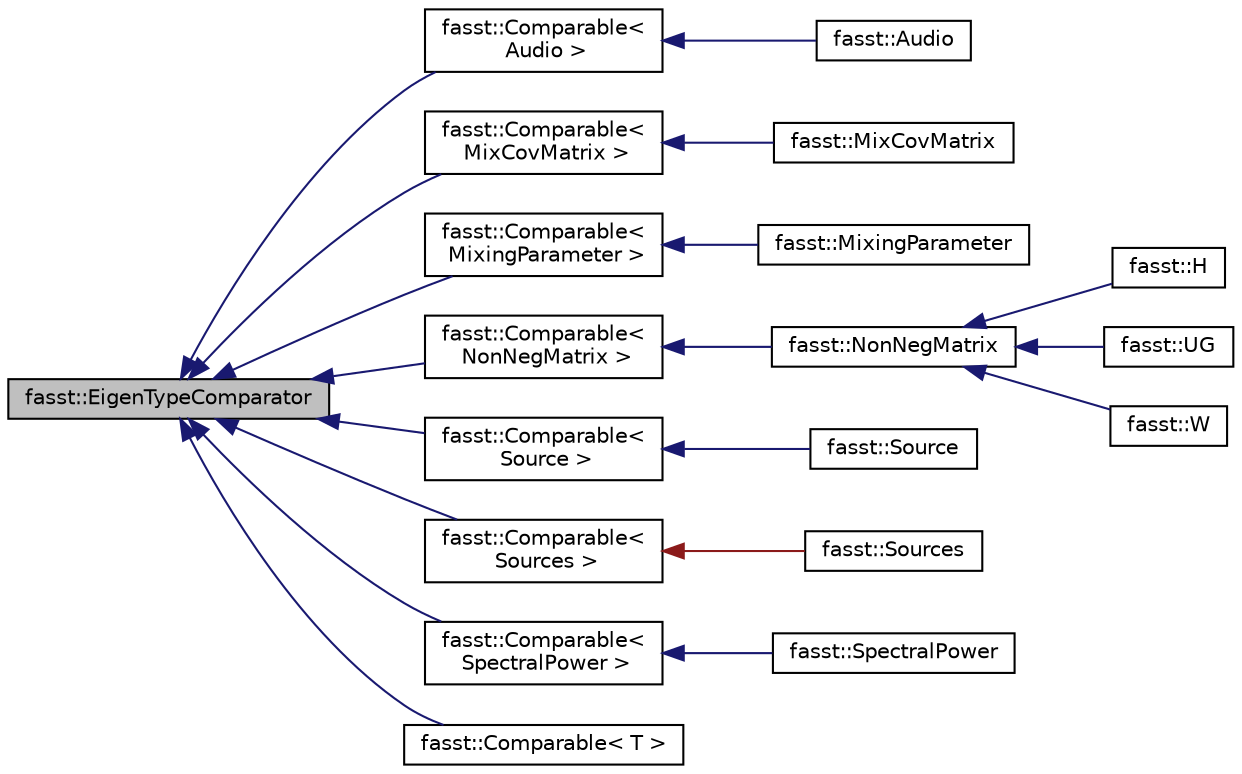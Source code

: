 digraph "fasst::EigenTypeComparator"
{
  edge [fontname="Helvetica",fontsize="10",labelfontname="Helvetica",labelfontsize="10"];
  node [fontname="Helvetica",fontsize="10",shape=record];
  rankdir="LR";
  Node0 [label="fasst::EigenTypeComparator",height=0.2,width=0.4,color="black", fillcolor="grey75", style="filled", fontcolor="black"];
  Node0 -> Node1 [dir="back",color="midnightblue",fontsize="10",style="solid",fontname="Helvetica"];
  Node1 [label="fasst::Comparable\<\l Audio \>",height=0.2,width=0.4,color="black", fillcolor="white", style="filled",URL="$classfasst_1_1Comparable.html"];
  Node1 -> Node2 [dir="back",color="midnightblue",fontsize="10",style="solid",fontname="Helvetica"];
  Node2 [label="fasst::Audio",height=0.2,width=0.4,color="black", fillcolor="white", style="filled",URL="$classfasst_1_1Audio.html"];
  Node0 -> Node3 [dir="back",color="midnightblue",fontsize="10",style="solid",fontname="Helvetica"];
  Node3 [label="fasst::Comparable\<\l MixCovMatrix \>",height=0.2,width=0.4,color="black", fillcolor="white", style="filled",URL="$classfasst_1_1Comparable.html"];
  Node3 -> Node4 [dir="back",color="midnightblue",fontsize="10",style="solid",fontname="Helvetica"];
  Node4 [label="fasst::MixCovMatrix",height=0.2,width=0.4,color="black", fillcolor="white", style="filled",URL="$classfasst_1_1MixCovMatrix.html"];
  Node0 -> Node5 [dir="back",color="midnightblue",fontsize="10",style="solid",fontname="Helvetica"];
  Node5 [label="fasst::Comparable\<\l MixingParameter \>",height=0.2,width=0.4,color="black", fillcolor="white", style="filled",URL="$classfasst_1_1Comparable.html"];
  Node5 -> Node6 [dir="back",color="midnightblue",fontsize="10",style="solid",fontname="Helvetica"];
  Node6 [label="fasst::MixingParameter",height=0.2,width=0.4,color="black", fillcolor="white", style="filled",URL="$classfasst_1_1MixingParameter.html"];
  Node0 -> Node7 [dir="back",color="midnightblue",fontsize="10",style="solid",fontname="Helvetica"];
  Node7 [label="fasst::Comparable\<\l NonNegMatrix \>",height=0.2,width=0.4,color="black", fillcolor="white", style="filled",URL="$classfasst_1_1Comparable.html"];
  Node7 -> Node8 [dir="back",color="midnightblue",fontsize="10",style="solid",fontname="Helvetica"];
  Node8 [label="fasst::NonNegMatrix",height=0.2,width=0.4,color="black", fillcolor="white", style="filled",URL="$classfasst_1_1NonNegMatrix.html"];
  Node8 -> Node9 [dir="back",color="midnightblue",fontsize="10",style="solid",fontname="Helvetica"];
  Node9 [label="fasst::H",height=0.2,width=0.4,color="black", fillcolor="white", style="filled",URL="$classfasst_1_1H.html"];
  Node8 -> Node10 [dir="back",color="midnightblue",fontsize="10",style="solid",fontname="Helvetica"];
  Node10 [label="fasst::UG",height=0.2,width=0.4,color="black", fillcolor="white", style="filled",URL="$classfasst_1_1UG.html"];
  Node8 -> Node11 [dir="back",color="midnightblue",fontsize="10",style="solid",fontname="Helvetica"];
  Node11 [label="fasst::W",height=0.2,width=0.4,color="black", fillcolor="white", style="filled",URL="$classfasst_1_1W.html"];
  Node0 -> Node12 [dir="back",color="midnightblue",fontsize="10",style="solid",fontname="Helvetica"];
  Node12 [label="fasst::Comparable\<\l Source \>",height=0.2,width=0.4,color="black", fillcolor="white", style="filled",URL="$classfasst_1_1Comparable.html"];
  Node12 -> Node13 [dir="back",color="midnightblue",fontsize="10",style="solid",fontname="Helvetica"];
  Node13 [label="fasst::Source",height=0.2,width=0.4,color="black", fillcolor="white", style="filled",URL="$classfasst_1_1Source.html"];
  Node0 -> Node14 [dir="back",color="midnightblue",fontsize="10",style="solid",fontname="Helvetica"];
  Node14 [label="fasst::Comparable\<\l Sources \>",height=0.2,width=0.4,color="black", fillcolor="white", style="filled",URL="$classfasst_1_1Comparable.html"];
  Node14 -> Node15 [dir="back",color="firebrick4",fontsize="10",style="solid",fontname="Helvetica"];
  Node15 [label="fasst::Sources",height=0.2,width=0.4,color="black", fillcolor="white", style="filled",URL="$classfasst_1_1Sources.html"];
  Node0 -> Node16 [dir="back",color="midnightblue",fontsize="10",style="solid",fontname="Helvetica"];
  Node16 [label="fasst::Comparable\<\l SpectralPower \>",height=0.2,width=0.4,color="black", fillcolor="white", style="filled",URL="$classfasst_1_1Comparable.html"];
  Node16 -> Node17 [dir="back",color="midnightblue",fontsize="10",style="solid",fontname="Helvetica"];
  Node17 [label="fasst::SpectralPower",height=0.2,width=0.4,color="black", fillcolor="white", style="filled",URL="$classfasst_1_1SpectralPower.html"];
  Node0 -> Node18 [dir="back",color="midnightblue",fontsize="10",style="solid",fontname="Helvetica"];
  Node18 [label="fasst::Comparable\< T \>",height=0.2,width=0.4,color="black", fillcolor="white", style="filled",URL="$classfasst_1_1Comparable.html"];
}
